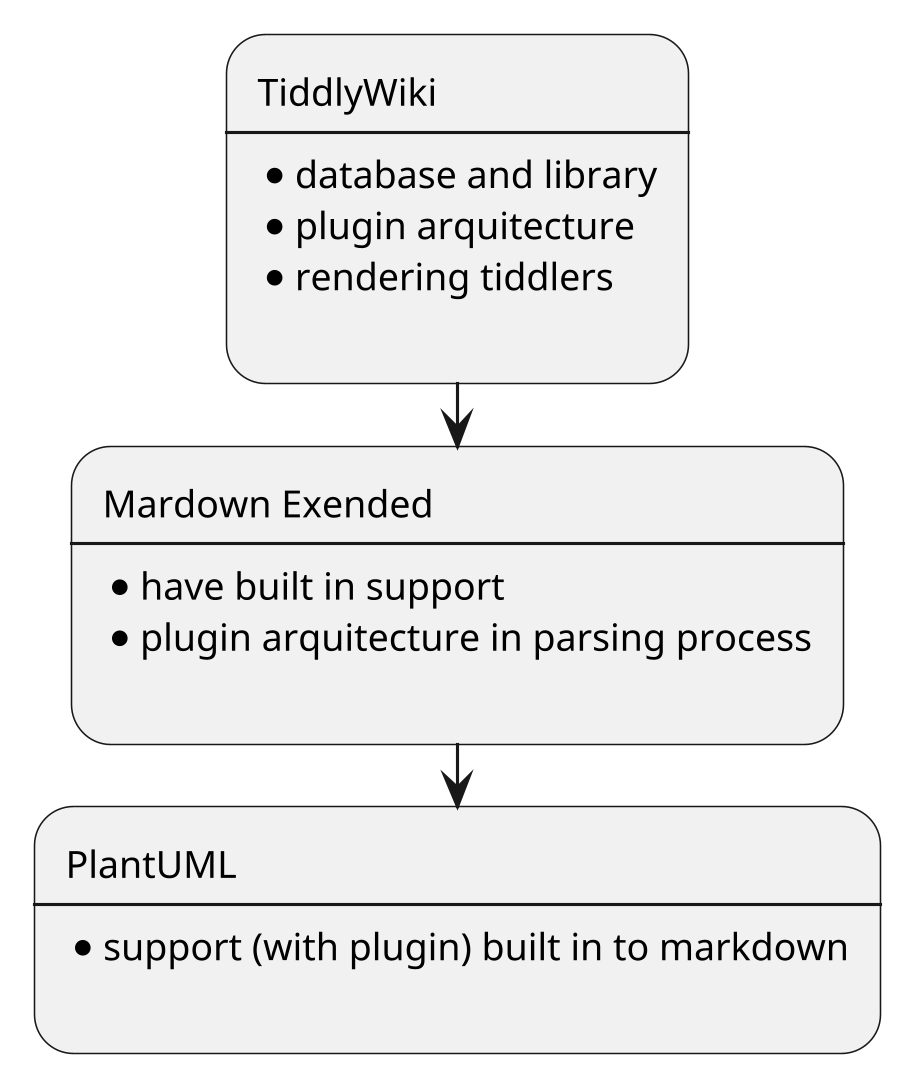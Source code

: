@startuml
	skinparam dpi 300

	:TiddlyWiki
	----
	* database and library
	* plugin arquitecture
	* rendering tiddlers
	;
	
	:Mardown Exended
	----
	* have built in support
	* plugin arquitecture in parsing process
	;

	:PlantUML
	----
	* support (with plugin) built in to markdown
	;
@enduml
